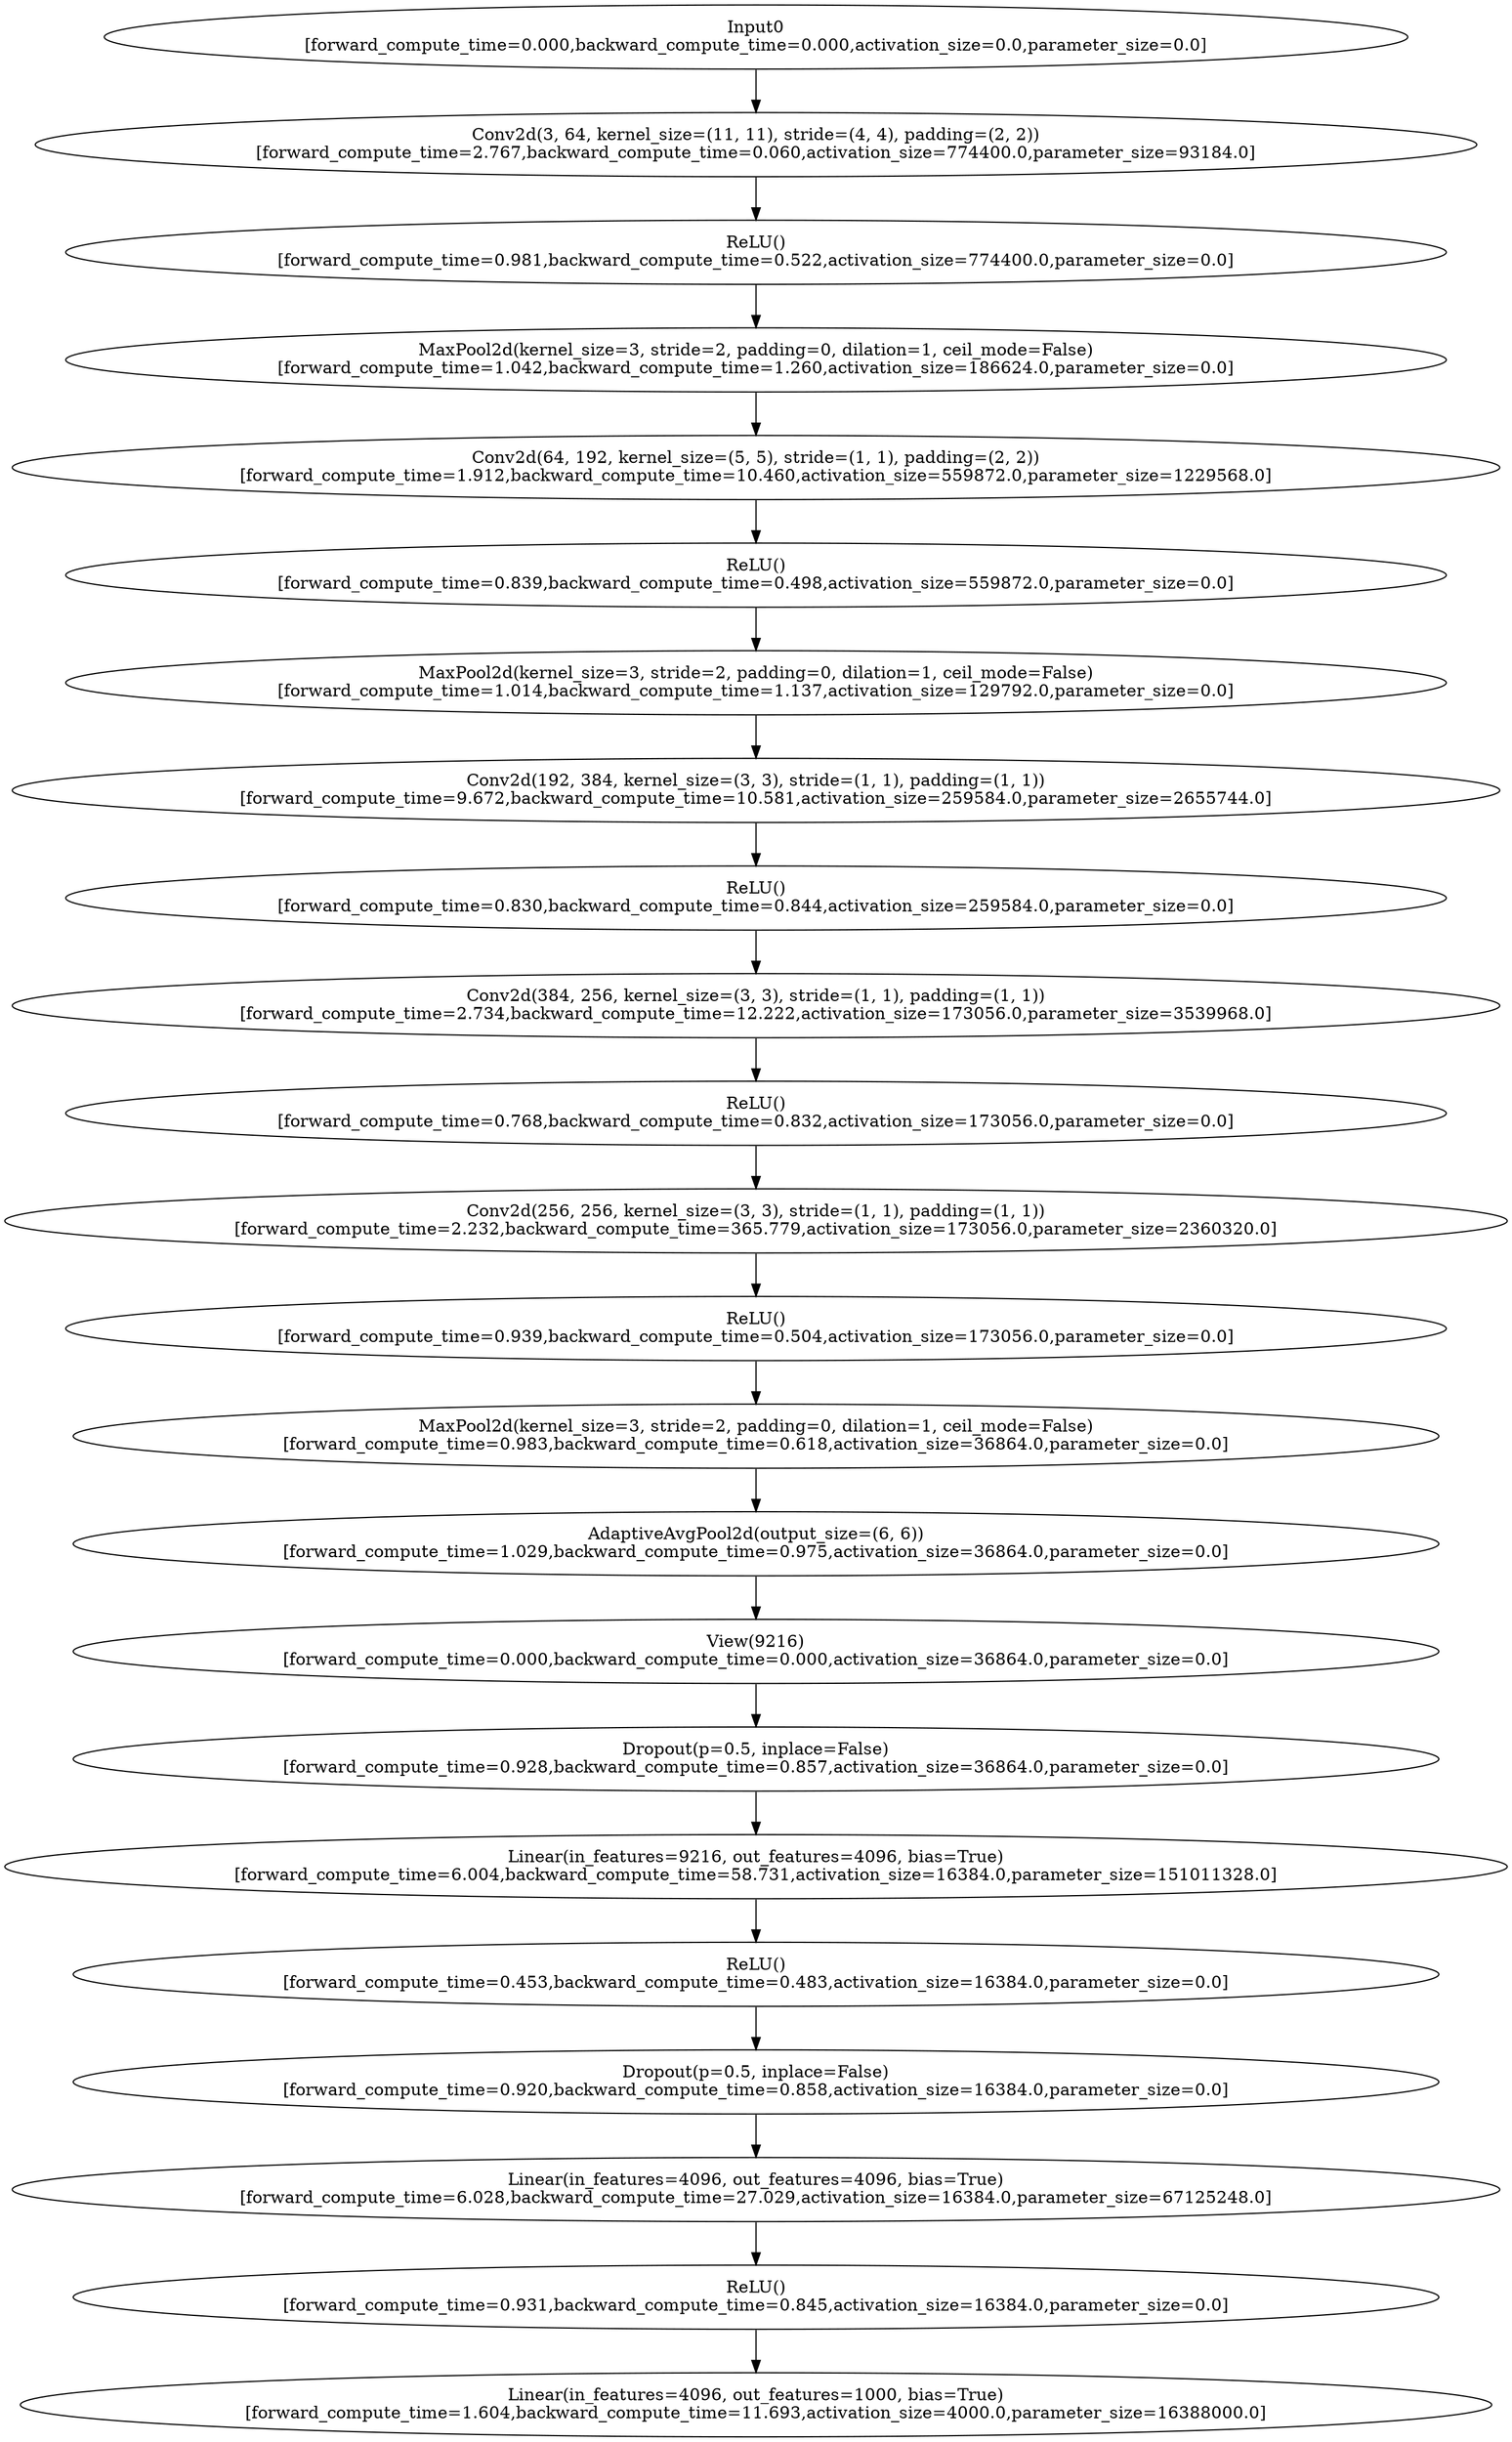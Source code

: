 digraph {
	node1 [label="Input0
[forward_compute_time=0.000,backward_compute_time=0.000,activation_size=0.0,parameter_size=0.0]"]
	node2 [label="Conv2d(3, 64, kernel_size=(11, 11), stride=(4, 4), padding=(2, 2))
[forward_compute_time=2.767,backward_compute_time=0.060,activation_size=774400.0,parameter_size=93184.0]"]
	node3 [label="ReLU()
[forward_compute_time=0.981,backward_compute_time=0.522,activation_size=774400.0,parameter_size=0.0]"]
	node4 [label="MaxPool2d(kernel_size=3, stride=2, padding=0, dilation=1, ceil_mode=False)
[forward_compute_time=1.042,backward_compute_time=1.260,activation_size=186624.0,parameter_size=0.0]"]
	node5 [label="Conv2d(64, 192, kernel_size=(5, 5), stride=(1, 1), padding=(2, 2))
[forward_compute_time=1.912,backward_compute_time=10.460,activation_size=559872.0,parameter_size=1229568.0]"]
	node6 [label="ReLU()
[forward_compute_time=0.839,backward_compute_time=0.498,activation_size=559872.0,parameter_size=0.0]"]
	node7 [label="MaxPool2d(kernel_size=3, stride=2, padding=0, dilation=1, ceil_mode=False)
[forward_compute_time=1.014,backward_compute_time=1.137,activation_size=129792.0,parameter_size=0.0]"]
	node8 [label="Conv2d(192, 384, kernel_size=(3, 3), stride=(1, 1), padding=(1, 1))
[forward_compute_time=9.672,backward_compute_time=10.581,activation_size=259584.0,parameter_size=2655744.0]"]
	node9 [label="ReLU()
[forward_compute_time=0.830,backward_compute_time=0.844,activation_size=259584.0,parameter_size=0.0]"]
	node10 [label="Conv2d(384, 256, kernel_size=(3, 3), stride=(1, 1), padding=(1, 1))
[forward_compute_time=2.734,backward_compute_time=12.222,activation_size=173056.0,parameter_size=3539968.0]"]
	node11 [label="ReLU()
[forward_compute_time=0.768,backward_compute_time=0.832,activation_size=173056.0,parameter_size=0.0]"]
	node12 [label="Conv2d(256, 256, kernel_size=(3, 3), stride=(1, 1), padding=(1, 1))
[forward_compute_time=2.232,backward_compute_time=365.779,activation_size=173056.0,parameter_size=2360320.0]"]
	node13 [label="ReLU()
[forward_compute_time=0.939,backward_compute_time=0.504,activation_size=173056.0,parameter_size=0.0]"]
	node14 [label="MaxPool2d(kernel_size=3, stride=2, padding=0, dilation=1, ceil_mode=False)
[forward_compute_time=0.983,backward_compute_time=0.618,activation_size=36864.0,parameter_size=0.0]"]
	node15 [label="AdaptiveAvgPool2d(output_size=(6, 6))
[forward_compute_time=1.029,backward_compute_time=0.975,activation_size=36864.0,parameter_size=0.0]"]
	node16 [label="View(9216)
[forward_compute_time=0.000,backward_compute_time=0.000,activation_size=36864.0,parameter_size=0.0]"]
	node17 [label="Dropout(p=0.5, inplace=False)
[forward_compute_time=0.928,backward_compute_time=0.857,activation_size=36864.0,parameter_size=0.0]"]
	node18 [label="Linear(in_features=9216, out_features=4096, bias=True)
[forward_compute_time=6.004,backward_compute_time=58.731,activation_size=16384.0,parameter_size=151011328.0]"]
	node19 [label="ReLU()
[forward_compute_time=0.453,backward_compute_time=0.483,activation_size=16384.0,parameter_size=0.0]"]
	node20 [label="Dropout(p=0.5, inplace=False)
[forward_compute_time=0.920,backward_compute_time=0.858,activation_size=16384.0,parameter_size=0.0]"]
	node21 [label="Linear(in_features=4096, out_features=4096, bias=True)
[forward_compute_time=6.028,backward_compute_time=27.029,activation_size=16384.0,parameter_size=67125248.0]"]
	node22 [label="ReLU()
[forward_compute_time=0.931,backward_compute_time=0.845,activation_size=16384.0,parameter_size=0.0]"]
	node23 [label="Linear(in_features=4096, out_features=1000, bias=True)
[forward_compute_time=1.604,backward_compute_time=11.693,activation_size=4000.0,parameter_size=16388000.0]"]
	node1 -> node2
	node2 -> node3
	node3 -> node4
	node4 -> node5
	node5 -> node6
	node6 -> node7
	node7 -> node8
	node8 -> node9
	node9 -> node10
	node10 -> node11
	node11 -> node12
	node12 -> node13
	node13 -> node14
	node14 -> node15
	node15 -> node16
	node16 -> node17
	node17 -> node18
	node18 -> node19
	node19 -> node20
	node20 -> node21
	node21 -> node22
	node22 -> node23
}

